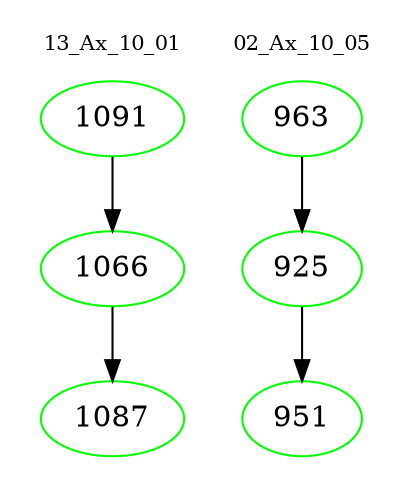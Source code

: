 digraph{
subgraph cluster_0 {
color = white
label = "13_Ax_10_01";
fontsize=10;
T0_1091 [label="1091", color="green"]
T0_1091 -> T0_1066 [color="black"]
T0_1066 [label="1066", color="green"]
T0_1066 -> T0_1087 [color="black"]
T0_1087 [label="1087", color="green"]
}
subgraph cluster_1 {
color = white
label = "02_Ax_10_05";
fontsize=10;
T1_963 [label="963", color="green"]
T1_963 -> T1_925 [color="black"]
T1_925 [label="925", color="green"]
T1_925 -> T1_951 [color="black"]
T1_951 [label="951", color="green"]
}
}
